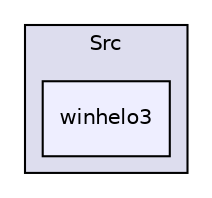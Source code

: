 digraph "E:/Documents/emu84/Src/winhelo3" {
  compound=true
  node [ fontsize="10", fontname="Helvetica"];
  edge [ labelfontsize="10", labelfontname="Helvetica"];
  subgraph clusterdir_70617a7689e3ba1052ef75efeabd00df {
    graph [ bgcolor="#ddddee", pencolor="black", label="Src" fontname="Helvetica", fontsize="10", URL="dir_70617a7689e3ba1052ef75efeabd00df.html"]
  dir_1663b903b5cf1bfe013990626751ce00 [shape=box, label="winhelo3", style="filled", fillcolor="#eeeeff", pencolor="black", URL="dir_1663b903b5cf1bfe013990626751ce00.html"];
  }
}

